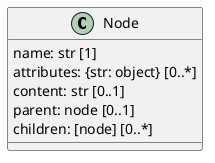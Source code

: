 @startuml

class Node {
    name: str [1]
    attributes: {str: object} [0..*]
    content: str [0..1]
    parent: node [0..1]
    children: [node] [0..*]
}

@enduml